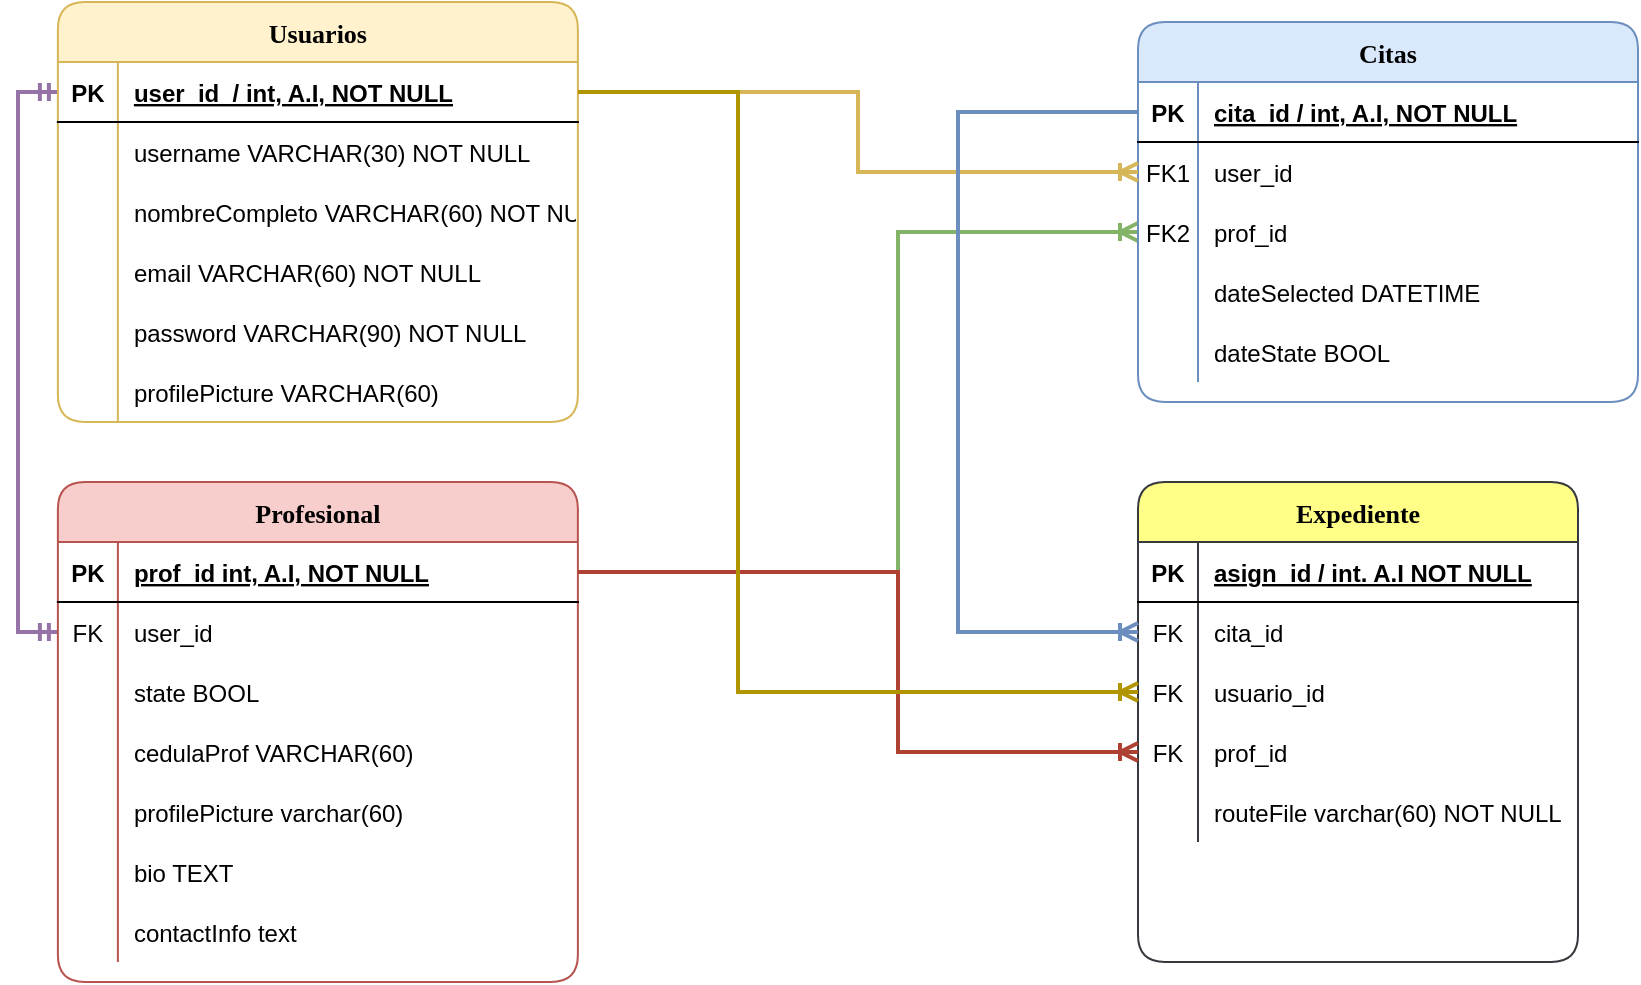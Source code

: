 <mxfile version="13.7.8" type="github">
  <diagram id="R2lEEEUBdFMjLlhIrx00" name="Page-1">
    <mxGraphModel dx="947" dy="614" grid="1" gridSize="10" guides="1" tooltips="1" connect="1" arrows="1" fold="1" page="1" pageScale="1" pageWidth="1400" pageHeight="850" math="0" shadow="0" extFonts="Permanent Marker^https://fonts.googleapis.com/css?family=Permanent+Marker">
      <root>
        <mxCell id="0" />
        <mxCell id="1" parent="0" />
        <mxCell id="UuW7-CUPU-anisOgupDe-1" value="" style="fontSize=12;html=1;endArrow=ERmandOne;startArrow=ERmandOne;entryX=0;entryY=0.5;entryDx=0;entryDy=0;edgeStyle=orthogonalEdgeStyle;exitX=0;exitY=0.5;exitDx=0;exitDy=0;rounded=0;fillColor=#e1d5e7;strokeColor=#9673a6;strokeWidth=2;" edge="1" parent="1" source="J3xqP743sK3EJzSPP5r_-4" target="C-vyLk0tnHw3VtMMgP7b-24">
          <mxGeometry width="100" height="100" relative="1" as="geometry">
            <mxPoint x="429.94" y="430" as="sourcePoint" />
            <mxPoint x="459.94" y="300" as="targetPoint" />
            <Array as="points">
              <mxPoint x="40" y="355" />
              <mxPoint x="40" y="85" />
            </Array>
          </mxGeometry>
        </mxCell>
        <mxCell id="UuW7-CUPU-anisOgupDe-6" value="" style="edgeStyle=orthogonalEdgeStyle;fontSize=12;html=1;endArrow=ERoneToMany;exitX=1;exitY=0.5;exitDx=0;exitDy=0;entryX=0;entryY=0.5;entryDx=0;entryDy=0;rounded=0;strokeWidth=2;gradientColor=#97d077;fillColor=#d5e8d4;strokeColor=#82b366;" edge="1" parent="1" source="C-vyLk0tnHw3VtMMgP7b-14" target="C-vyLk0tnHw3VtMMgP7b-9">
          <mxGeometry width="100" height="100" relative="1" as="geometry">
            <mxPoint x="400" y="400" as="sourcePoint" />
            <mxPoint x="500" y="300" as="targetPoint" />
            <Array as="points">
              <mxPoint x="480" y="325" />
              <mxPoint x="480" y="155" />
            </Array>
          </mxGeometry>
        </mxCell>
        <mxCell id="C-vyLk0tnHw3VtMMgP7b-2" value="Citas" style="shape=table;startSize=30;container=1;collapsible=1;childLayout=tableLayout;fixedRows=1;rowLines=0;fontStyle=1;align=center;resizeLast=1;fillColor=#dae8fc;strokeColor=#6c8ebf;fontFamily=Verdana;fontSize=13;rounded=1;" parent="1" vertex="1">
          <mxGeometry x="600" y="50" width="250" height="190" as="geometry" />
        </mxCell>
        <mxCell id="C-vyLk0tnHw3VtMMgP7b-3" value="" style="shape=partialRectangle;collapsible=0;dropTarget=0;pointerEvents=0;fillColor=none;points=[[0,0.5],[1,0.5]];portConstraint=eastwest;top=0;left=0;right=0;bottom=1;" parent="C-vyLk0tnHw3VtMMgP7b-2" vertex="1">
          <mxGeometry y="30" width="250" height="30" as="geometry" />
        </mxCell>
        <mxCell id="C-vyLk0tnHw3VtMMgP7b-4" value="PK" style="shape=partialRectangle;overflow=hidden;connectable=0;fillColor=none;top=0;left=0;bottom=0;right=0;fontStyle=1;" parent="C-vyLk0tnHw3VtMMgP7b-3" vertex="1">
          <mxGeometry width="30" height="30" as="geometry" />
        </mxCell>
        <mxCell id="C-vyLk0tnHw3VtMMgP7b-5" value="cita_id / int, A.I, NOT NULL " style="shape=partialRectangle;overflow=hidden;connectable=0;fillColor=none;top=0;left=0;bottom=0;right=0;align=left;spacingLeft=6;fontStyle=5;" parent="C-vyLk0tnHw3VtMMgP7b-3" vertex="1">
          <mxGeometry x="30" width="220" height="30" as="geometry" />
        </mxCell>
        <mxCell id="C-vyLk0tnHw3VtMMgP7b-6" value="" style="shape=partialRectangle;collapsible=0;dropTarget=0;pointerEvents=0;fillColor=none;points=[[0,0.5],[1,0.5]];portConstraint=eastwest;top=0;left=0;right=0;bottom=0;" parent="C-vyLk0tnHw3VtMMgP7b-2" vertex="1">
          <mxGeometry y="60" width="250" height="30" as="geometry" />
        </mxCell>
        <mxCell id="C-vyLk0tnHw3VtMMgP7b-7" value="FK1" style="shape=partialRectangle;overflow=hidden;connectable=0;fillColor=none;top=0;left=0;bottom=0;right=0;" parent="C-vyLk0tnHw3VtMMgP7b-6" vertex="1">
          <mxGeometry width="30" height="30" as="geometry" />
        </mxCell>
        <mxCell id="C-vyLk0tnHw3VtMMgP7b-8" value="user_id " style="shape=partialRectangle;overflow=hidden;connectable=0;fillColor=none;top=0;left=0;bottom=0;right=0;align=left;spacingLeft=6;" parent="C-vyLk0tnHw3VtMMgP7b-6" vertex="1">
          <mxGeometry x="30" width="220" height="30" as="geometry" />
        </mxCell>
        <mxCell id="C-vyLk0tnHw3VtMMgP7b-9" value="" style="shape=partialRectangle;collapsible=0;dropTarget=0;pointerEvents=0;fillColor=none;points=[[0,0.5],[1,0.5]];portConstraint=eastwest;top=0;left=0;right=0;bottom=0;" parent="C-vyLk0tnHw3VtMMgP7b-2" vertex="1">
          <mxGeometry y="90" width="250" height="30" as="geometry" />
        </mxCell>
        <mxCell id="C-vyLk0tnHw3VtMMgP7b-10" value="FK2" style="shape=partialRectangle;overflow=hidden;connectable=0;fillColor=none;top=0;left=0;bottom=0;right=0;" parent="C-vyLk0tnHw3VtMMgP7b-9" vertex="1">
          <mxGeometry width="30" height="30" as="geometry" />
        </mxCell>
        <mxCell id="C-vyLk0tnHw3VtMMgP7b-11" value="prof_id" style="shape=partialRectangle;overflow=hidden;connectable=0;fillColor=none;top=0;left=0;bottom=0;right=0;align=left;spacingLeft=6;" parent="C-vyLk0tnHw3VtMMgP7b-9" vertex="1">
          <mxGeometry x="30" width="220" height="30" as="geometry" />
        </mxCell>
        <mxCell id="Ir2a-8KX2j7MGqZvmRHL-17" style="shape=partialRectangle;collapsible=0;dropTarget=0;pointerEvents=0;fillColor=none;points=[[0,0.5],[1,0.5]];portConstraint=eastwest;top=0;left=0;right=0;bottom=0;" parent="C-vyLk0tnHw3VtMMgP7b-2" vertex="1">
          <mxGeometry y="120" width="250" height="30" as="geometry" />
        </mxCell>
        <mxCell id="Ir2a-8KX2j7MGqZvmRHL-18" style="shape=partialRectangle;overflow=hidden;connectable=0;fillColor=none;top=0;left=0;bottom=0;right=0;" parent="Ir2a-8KX2j7MGqZvmRHL-17" vertex="1">
          <mxGeometry width="30" height="30" as="geometry" />
        </mxCell>
        <mxCell id="Ir2a-8KX2j7MGqZvmRHL-19" value="dateSelected DATETIME" style="shape=partialRectangle;overflow=hidden;connectable=0;fillColor=none;top=0;left=0;bottom=0;right=0;align=left;spacingLeft=6;" parent="Ir2a-8KX2j7MGqZvmRHL-17" vertex="1">
          <mxGeometry x="30" width="220" height="30" as="geometry" />
        </mxCell>
        <mxCell id="Ir2a-8KX2j7MGqZvmRHL-20" style="shape=partialRectangle;collapsible=0;dropTarget=0;pointerEvents=0;fillColor=none;points=[[0,0.5],[1,0.5]];portConstraint=eastwest;top=0;left=0;right=0;bottom=0;" parent="C-vyLk0tnHw3VtMMgP7b-2" vertex="1">
          <mxGeometry y="150" width="250" height="30" as="geometry" />
        </mxCell>
        <mxCell id="Ir2a-8KX2j7MGqZvmRHL-21" style="shape=partialRectangle;overflow=hidden;connectable=0;fillColor=none;top=0;left=0;bottom=0;right=0;" parent="Ir2a-8KX2j7MGqZvmRHL-20" vertex="1">
          <mxGeometry width="30" height="30" as="geometry" />
        </mxCell>
        <mxCell id="Ir2a-8KX2j7MGqZvmRHL-22" value="dateState BOOL" style="shape=partialRectangle;overflow=hidden;connectable=0;fillColor=none;top=0;left=0;bottom=0;right=0;align=left;spacingLeft=6;" parent="Ir2a-8KX2j7MGqZvmRHL-20" vertex="1">
          <mxGeometry x="30" width="220" height="30" as="geometry" />
        </mxCell>
        <mxCell id="C-vyLk0tnHw3VtMMgP7b-23" value="Usuarios" style="shape=table;startSize=30;container=1;collapsible=1;childLayout=tableLayout;fixedRows=1;rowLines=0;fontStyle=1;align=center;resizeLast=1;fontSize=13;fillColor=#fff2cc;strokeColor=#d6b656;fontFamily=Verdana;gradientDirection=west;labelBackgroundColor=none;labelBorderColor=none;labelPosition=center;verticalLabelPosition=middle;verticalAlign=middle;rounded=1;shadow=0;sketch=0;" parent="1" vertex="1">
          <mxGeometry x="59.94" y="40" width="260" height="210" as="geometry">
            <mxRectangle x="120" y="120" width="90" height="30" as="alternateBounds" />
          </mxGeometry>
        </mxCell>
        <mxCell id="C-vyLk0tnHw3VtMMgP7b-24" value="" style="shape=partialRectangle;collapsible=0;dropTarget=0;pointerEvents=0;fillColor=none;points=[[0,0.5],[1,0.5]];portConstraint=eastwest;top=0;left=0;right=0;bottom=1;" parent="C-vyLk0tnHw3VtMMgP7b-23" vertex="1">
          <mxGeometry y="30" width="260" height="30" as="geometry" />
        </mxCell>
        <mxCell id="C-vyLk0tnHw3VtMMgP7b-25" value="PK" style="shape=partialRectangle;overflow=hidden;connectable=0;fillColor=none;top=0;left=0;bottom=0;right=0;fontStyle=1;" parent="C-vyLk0tnHw3VtMMgP7b-24" vertex="1">
          <mxGeometry width="30" height="30" as="geometry" />
        </mxCell>
        <mxCell id="C-vyLk0tnHw3VtMMgP7b-26" value="user_id  / int, A.I, NOT NULL " style="shape=partialRectangle;overflow=hidden;connectable=0;fillColor=none;top=0;left=0;bottom=0;right=0;align=left;spacingLeft=6;fontStyle=5;" parent="C-vyLk0tnHw3VtMMgP7b-24" vertex="1">
          <mxGeometry x="30" width="230" height="30" as="geometry" />
        </mxCell>
        <mxCell id="C-vyLk0tnHw3VtMMgP7b-27" value="" style="shape=partialRectangle;collapsible=0;dropTarget=0;pointerEvents=0;fillColor=none;points=[[0,0.5],[1,0.5]];portConstraint=eastwest;top=0;left=0;right=0;bottom=0;" parent="C-vyLk0tnHw3VtMMgP7b-23" vertex="1">
          <mxGeometry y="60" width="260" height="30" as="geometry" />
        </mxCell>
        <mxCell id="C-vyLk0tnHw3VtMMgP7b-28" value="" style="shape=partialRectangle;overflow=hidden;connectable=0;fillColor=none;top=0;left=0;bottom=0;right=0;" parent="C-vyLk0tnHw3VtMMgP7b-27" vertex="1">
          <mxGeometry width="30" height="30" as="geometry" />
        </mxCell>
        <mxCell id="C-vyLk0tnHw3VtMMgP7b-29" value="username VARCHAR(30) NOT NULL" style="shape=partialRectangle;overflow=hidden;connectable=0;fillColor=none;top=0;left=0;bottom=0;right=0;align=left;spacingLeft=6;" parent="C-vyLk0tnHw3VtMMgP7b-27" vertex="1">
          <mxGeometry x="30" width="230" height="30" as="geometry" />
        </mxCell>
        <mxCell id="Ir2a-8KX2j7MGqZvmRHL-5" style="shape=partialRectangle;collapsible=0;dropTarget=0;pointerEvents=0;fillColor=none;points=[[0,0.5],[1,0.5]];portConstraint=eastwest;top=0;left=0;right=0;bottom=0;" parent="C-vyLk0tnHw3VtMMgP7b-23" vertex="1">
          <mxGeometry y="90" width="260" height="30" as="geometry" />
        </mxCell>
        <mxCell id="Ir2a-8KX2j7MGqZvmRHL-6" style="shape=partialRectangle;overflow=hidden;connectable=0;fillColor=none;top=0;left=0;bottom=0;right=0;" parent="Ir2a-8KX2j7MGqZvmRHL-5" vertex="1">
          <mxGeometry width="30" height="30" as="geometry" />
        </mxCell>
        <mxCell id="Ir2a-8KX2j7MGqZvmRHL-7" value="nombreCompleto VARCHAR(60) NOT NULL" style="shape=partialRectangle;overflow=hidden;connectable=0;top=0;left=0;bottom=0;right=0;align=left;spacingLeft=6;fillColor=none;strokeWidth=6;shadow=0;sketch=0;" parent="Ir2a-8KX2j7MGqZvmRHL-5" vertex="1">
          <mxGeometry x="30" width="230" height="30" as="geometry" />
        </mxCell>
        <mxCell id="Ir2a-8KX2j7MGqZvmRHL-2" style="shape=partialRectangle;collapsible=0;dropTarget=0;pointerEvents=0;fillColor=none;points=[[0,0.5],[1,0.5]];portConstraint=eastwest;top=0;left=0;right=0;bottom=0;" parent="C-vyLk0tnHw3VtMMgP7b-23" vertex="1">
          <mxGeometry y="120" width="260" height="30" as="geometry" />
        </mxCell>
        <mxCell id="Ir2a-8KX2j7MGqZvmRHL-3" style="shape=partialRectangle;overflow=hidden;connectable=0;fillColor=none;top=0;left=0;bottom=0;right=0;" parent="Ir2a-8KX2j7MGqZvmRHL-2" vertex="1">
          <mxGeometry width="30" height="30" as="geometry" />
        </mxCell>
        <mxCell id="Ir2a-8KX2j7MGqZvmRHL-4" value="email VARCHAR(60) NOT NULL" style="shape=partialRectangle;overflow=hidden;connectable=0;fillColor=none;top=0;left=0;bottom=0;right=0;align=left;spacingLeft=6;" parent="Ir2a-8KX2j7MGqZvmRHL-2" vertex="1">
          <mxGeometry x="30" width="230" height="30" as="geometry" />
        </mxCell>
        <mxCell id="Ir2a-8KX2j7MGqZvmRHL-11" style="shape=partialRectangle;collapsible=0;dropTarget=0;pointerEvents=0;fillColor=none;points=[[0,0.5],[1,0.5]];portConstraint=eastwest;top=0;left=0;right=0;bottom=0;" parent="C-vyLk0tnHw3VtMMgP7b-23" vertex="1">
          <mxGeometry y="150" width="260" height="30" as="geometry" />
        </mxCell>
        <mxCell id="Ir2a-8KX2j7MGqZvmRHL-12" style="shape=partialRectangle;overflow=hidden;connectable=0;fillColor=none;top=0;left=0;bottom=0;right=0;" parent="Ir2a-8KX2j7MGqZvmRHL-11" vertex="1">
          <mxGeometry width="30" height="30" as="geometry" />
        </mxCell>
        <mxCell id="Ir2a-8KX2j7MGqZvmRHL-13" value="password VARCHAR(90) NOT NULL" style="shape=partialRectangle;overflow=hidden;connectable=0;fillColor=none;top=0;left=0;bottom=0;right=0;align=left;spacingLeft=6;" parent="Ir2a-8KX2j7MGqZvmRHL-11" vertex="1">
          <mxGeometry x="30" width="230" height="30" as="geometry" />
        </mxCell>
        <mxCell id="Ir2a-8KX2j7MGqZvmRHL-8" style="shape=partialRectangle;collapsible=0;dropTarget=0;pointerEvents=0;fillColor=none;points=[[0,0.5],[1,0.5]];portConstraint=eastwest;top=0;left=0;right=0;bottom=0;" parent="C-vyLk0tnHw3VtMMgP7b-23" vertex="1">
          <mxGeometry y="180" width="260" height="30" as="geometry" />
        </mxCell>
        <mxCell id="Ir2a-8KX2j7MGqZvmRHL-9" style="shape=partialRectangle;overflow=hidden;connectable=0;fillColor=none;top=0;left=0;bottom=0;right=0;" parent="Ir2a-8KX2j7MGqZvmRHL-8" vertex="1">
          <mxGeometry width="30" height="30" as="geometry" />
        </mxCell>
        <mxCell id="Ir2a-8KX2j7MGqZvmRHL-10" value="profilePicture VARCHAR(60)" style="shape=partialRectangle;overflow=hidden;connectable=0;fillColor=none;top=0;left=0;bottom=0;right=0;align=left;spacingLeft=6;" parent="Ir2a-8KX2j7MGqZvmRHL-8" vertex="1">
          <mxGeometry x="30" width="230" height="30" as="geometry" />
        </mxCell>
        <mxCell id="C-vyLk0tnHw3VtMMgP7b-13" value="Profesional" style="shape=table;startSize=30;container=1;collapsible=1;childLayout=tableLayout;fixedRows=1;rowLines=0;fontStyle=1;align=center;resizeLast=1;fillColor=#f8cecc;strokeColor=#b85450;fontFamily=Verdana;fontSize=13;rounded=1;" parent="1" vertex="1">
          <mxGeometry x="59.94" y="280" width="260" height="250" as="geometry" />
        </mxCell>
        <mxCell id="C-vyLk0tnHw3VtMMgP7b-14" value="" style="shape=partialRectangle;collapsible=0;dropTarget=0;pointerEvents=0;fillColor=none;points=[[0,0.5],[1,0.5]];portConstraint=eastwest;top=0;left=0;right=0;bottom=1;" parent="C-vyLk0tnHw3VtMMgP7b-13" vertex="1">
          <mxGeometry y="30" width="260" height="30" as="geometry" />
        </mxCell>
        <mxCell id="C-vyLk0tnHw3VtMMgP7b-15" value="PK" style="shape=partialRectangle;overflow=hidden;connectable=0;fillColor=none;top=0;left=0;bottom=0;right=0;fontStyle=1;" parent="C-vyLk0tnHw3VtMMgP7b-14" vertex="1">
          <mxGeometry width="30" height="30" as="geometry" />
        </mxCell>
        <mxCell id="C-vyLk0tnHw3VtMMgP7b-16" value="prof_id int, A.I, NOT NULL " style="shape=partialRectangle;overflow=hidden;connectable=0;fillColor=none;top=0;left=0;bottom=0;right=0;align=left;spacingLeft=6;fontStyle=5;" parent="C-vyLk0tnHw3VtMMgP7b-14" vertex="1">
          <mxGeometry x="30" width="230" height="30" as="geometry" />
        </mxCell>
        <mxCell id="J3xqP743sK3EJzSPP5r_-4" style="shape=partialRectangle;collapsible=0;dropTarget=0;pointerEvents=0;fillColor=none;points=[[0,0.5],[1,0.5]];portConstraint=eastwest;top=0;left=0;right=0;bottom=0;" parent="C-vyLk0tnHw3VtMMgP7b-13" vertex="1">
          <mxGeometry y="60" width="260" height="30" as="geometry" />
        </mxCell>
        <mxCell id="J3xqP743sK3EJzSPP5r_-5" value="FK" style="shape=partialRectangle;overflow=hidden;connectable=0;fillColor=none;top=0;left=0;bottom=0;right=0;" parent="J3xqP743sK3EJzSPP5r_-4" vertex="1">
          <mxGeometry width="30" height="30" as="geometry" />
        </mxCell>
        <mxCell id="J3xqP743sK3EJzSPP5r_-6" value="user_id" style="shape=partialRectangle;overflow=hidden;connectable=0;fillColor=none;top=0;left=0;bottom=0;right=0;align=left;spacingLeft=6;" parent="J3xqP743sK3EJzSPP5r_-4" vertex="1">
          <mxGeometry x="30" width="230" height="30" as="geometry" />
        </mxCell>
        <mxCell id="UuW7-CUPU-anisOgupDe-3" style="shape=partialRectangle;collapsible=0;dropTarget=0;pointerEvents=0;fillColor=none;points=[[0,0.5],[1,0.5]];portConstraint=eastwest;top=0;left=0;right=0;bottom=0;" vertex="1" parent="C-vyLk0tnHw3VtMMgP7b-13">
          <mxGeometry y="90" width="260" height="30" as="geometry" />
        </mxCell>
        <mxCell id="UuW7-CUPU-anisOgupDe-4" style="shape=partialRectangle;overflow=hidden;connectable=0;fillColor=none;top=0;left=0;bottom=0;right=0;" vertex="1" parent="UuW7-CUPU-anisOgupDe-3">
          <mxGeometry width="30" height="30" as="geometry" />
        </mxCell>
        <mxCell id="UuW7-CUPU-anisOgupDe-5" value="state BOOL" style="shape=partialRectangle;overflow=hidden;connectable=0;fillColor=none;top=0;left=0;bottom=0;right=0;align=left;spacingLeft=6;" vertex="1" parent="UuW7-CUPU-anisOgupDe-3">
          <mxGeometry x="30" width="230" height="30" as="geometry" />
        </mxCell>
        <mxCell id="J3xqP743sK3EJzSPP5r_-16" style="shape=partialRectangle;collapsible=0;dropTarget=0;pointerEvents=0;fillColor=none;points=[[0,0.5],[1,0.5]];portConstraint=eastwest;top=0;left=0;right=0;bottom=0;" parent="C-vyLk0tnHw3VtMMgP7b-13" vertex="1">
          <mxGeometry y="120" width="260" height="30" as="geometry" />
        </mxCell>
        <mxCell id="J3xqP743sK3EJzSPP5r_-17" style="shape=partialRectangle;overflow=hidden;connectable=0;fillColor=none;top=0;left=0;bottom=0;right=0;" parent="J3xqP743sK3EJzSPP5r_-16" vertex="1">
          <mxGeometry width="30" height="30" as="geometry" />
        </mxCell>
        <mxCell id="J3xqP743sK3EJzSPP5r_-18" value="cedulaProf VARCHAR(60)" style="shape=partialRectangle;overflow=hidden;connectable=0;fillColor=none;top=0;left=0;bottom=0;right=0;align=left;spacingLeft=6;" parent="J3xqP743sK3EJzSPP5r_-16" vertex="1">
          <mxGeometry x="30" width="230" height="30" as="geometry" />
        </mxCell>
        <mxCell id="J3xqP743sK3EJzSPP5r_-7" style="shape=partialRectangle;collapsible=0;dropTarget=0;pointerEvents=0;fillColor=none;points=[[0,0.5],[1,0.5]];portConstraint=eastwest;top=0;left=0;right=0;bottom=0;" parent="C-vyLk0tnHw3VtMMgP7b-13" vertex="1">
          <mxGeometry y="150" width="260" height="30" as="geometry" />
        </mxCell>
        <mxCell id="J3xqP743sK3EJzSPP5r_-8" style="shape=partialRectangle;overflow=hidden;connectable=0;fillColor=none;top=0;left=0;bottom=0;right=0;" parent="J3xqP743sK3EJzSPP5r_-7" vertex="1">
          <mxGeometry width="30" height="30" as="geometry" />
        </mxCell>
        <mxCell id="J3xqP743sK3EJzSPP5r_-9" value="profilePicture varchar(60)" style="shape=partialRectangle;overflow=hidden;connectable=0;fillColor=none;top=0;left=0;bottom=0;right=0;align=left;spacingLeft=6;" parent="J3xqP743sK3EJzSPP5r_-7" vertex="1">
          <mxGeometry x="30" width="230" height="30" as="geometry" />
        </mxCell>
        <mxCell id="J3xqP743sK3EJzSPP5r_-10" style="shape=partialRectangle;collapsible=0;dropTarget=0;pointerEvents=0;fillColor=none;points=[[0,0.5],[1,0.5]];portConstraint=eastwest;top=0;left=0;right=0;bottom=0;" parent="C-vyLk0tnHw3VtMMgP7b-13" vertex="1">
          <mxGeometry y="180" width="260" height="30" as="geometry" />
        </mxCell>
        <mxCell id="J3xqP743sK3EJzSPP5r_-11" style="shape=partialRectangle;overflow=hidden;connectable=0;fillColor=none;top=0;left=0;bottom=0;right=0;" parent="J3xqP743sK3EJzSPP5r_-10" vertex="1">
          <mxGeometry width="30" height="30" as="geometry" />
        </mxCell>
        <mxCell id="J3xqP743sK3EJzSPP5r_-12" value="bio TEXT " style="shape=partialRectangle;overflow=hidden;connectable=0;fillColor=none;top=0;left=0;bottom=0;right=0;align=left;spacingLeft=6;" parent="J3xqP743sK3EJzSPP5r_-10" vertex="1">
          <mxGeometry x="30" width="230" height="30" as="geometry" />
        </mxCell>
        <mxCell id="J3xqP743sK3EJzSPP5r_-13" style="shape=partialRectangle;collapsible=0;dropTarget=0;pointerEvents=0;fillColor=none;points=[[0,0.5],[1,0.5]];portConstraint=eastwest;top=0;left=0;right=0;bottom=0;" parent="C-vyLk0tnHw3VtMMgP7b-13" vertex="1">
          <mxGeometry y="210" width="260" height="30" as="geometry" />
        </mxCell>
        <mxCell id="J3xqP743sK3EJzSPP5r_-14" style="shape=partialRectangle;overflow=hidden;connectable=0;fillColor=none;top=0;left=0;bottom=0;right=0;" parent="J3xqP743sK3EJzSPP5r_-13" vertex="1">
          <mxGeometry width="30" height="30" as="geometry" />
        </mxCell>
        <mxCell id="J3xqP743sK3EJzSPP5r_-15" value="contactInfo text" style="shape=partialRectangle;overflow=hidden;connectable=0;fillColor=none;top=0;left=0;bottom=0;right=0;align=left;spacingLeft=6;" parent="J3xqP743sK3EJzSPP5r_-13" vertex="1">
          <mxGeometry x="30" width="230" height="30" as="geometry" />
        </mxCell>
        <mxCell id="UuW7-CUPU-anisOgupDe-7" value="" style="edgeStyle=orthogonalEdgeStyle;fontSize=12;html=1;endArrow=ERoneToMany;exitX=1;exitY=0.5;exitDx=0;exitDy=0;entryX=0;entryY=0.5;entryDx=0;entryDy=0;fillColor=#fff2cc;strokeColor=#d6b656;strokeWidth=2;rounded=0;" edge="1" parent="1" source="C-vyLk0tnHw3VtMMgP7b-24" target="C-vyLk0tnHw3VtMMgP7b-6">
          <mxGeometry width="100" height="100" relative="1" as="geometry">
            <mxPoint x="270.0" y="170" as="sourcePoint" />
            <mxPoint x="550.06" as="targetPoint" />
            <Array as="points">
              <mxPoint x="460" y="85" />
              <mxPoint x="460" y="125" />
            </Array>
          </mxGeometry>
        </mxCell>
        <mxCell id="A-4_NvtZdJEjRp3BMl4C-5" value="Expediente" style="shape=table;startSize=30;container=1;collapsible=1;childLayout=tableLayout;fixedRows=1;rowLines=0;fontStyle=1;align=center;resizeLast=1;rounded=1;shadow=0;labelBackgroundColor=none;sketch=0;fontFamily=Verdana;fontSize=13;html=0;fillColor=#ffff88;strokeColor=#36393d;" parent="1" vertex="1">
          <mxGeometry x="600" y="280" width="220" height="240" as="geometry" />
        </mxCell>
        <mxCell id="A-4_NvtZdJEjRp3BMl4C-6" value="" style="shape=partialRectangle;collapsible=0;dropTarget=0;pointerEvents=0;fillColor=none;top=0;left=0;bottom=1;right=0;points=[[0,0.5],[1,0.5]];portConstraint=eastwest;" parent="A-4_NvtZdJEjRp3BMl4C-5" vertex="1">
          <mxGeometry y="30" width="220" height="30" as="geometry" />
        </mxCell>
        <mxCell id="A-4_NvtZdJEjRp3BMl4C-7" value="PK" style="shape=partialRectangle;connectable=0;fillColor=none;top=0;left=0;bottom=0;right=0;fontStyle=1;overflow=hidden;" parent="A-4_NvtZdJEjRp3BMl4C-6" vertex="1">
          <mxGeometry width="30" height="30" as="geometry" />
        </mxCell>
        <mxCell id="A-4_NvtZdJEjRp3BMl4C-8" value="asign_id / int. A.I NOT NULL" style="shape=partialRectangle;connectable=0;fillColor=none;top=0;left=0;bottom=0;right=0;align=left;spacingLeft=6;fontStyle=5;overflow=hidden;" parent="A-4_NvtZdJEjRp3BMl4C-6" vertex="1">
          <mxGeometry x="30" width="190" height="30" as="geometry" />
        </mxCell>
        <mxCell id="A-4_NvtZdJEjRp3BMl4C-9" value="" style="shape=partialRectangle;collapsible=0;dropTarget=0;pointerEvents=0;fillColor=none;top=0;left=0;bottom=0;right=0;points=[[0,0.5],[1,0.5]];portConstraint=eastwest;" parent="A-4_NvtZdJEjRp3BMl4C-5" vertex="1">
          <mxGeometry y="60" width="220" height="30" as="geometry" />
        </mxCell>
        <mxCell id="A-4_NvtZdJEjRp3BMl4C-10" value="FK" style="shape=partialRectangle;connectable=0;fillColor=none;top=0;left=0;bottom=0;right=0;editable=1;overflow=hidden;" parent="A-4_NvtZdJEjRp3BMl4C-9" vertex="1">
          <mxGeometry width="30" height="30" as="geometry" />
        </mxCell>
        <mxCell id="A-4_NvtZdJEjRp3BMl4C-11" value="cita_id" style="shape=partialRectangle;connectable=0;fillColor=none;top=0;left=0;bottom=0;right=0;align=left;spacingLeft=6;overflow=hidden;" parent="A-4_NvtZdJEjRp3BMl4C-9" vertex="1">
          <mxGeometry x="30" width="190" height="30" as="geometry" />
        </mxCell>
        <mxCell id="A-4_NvtZdJEjRp3BMl4C-12" value="" style="shape=partialRectangle;collapsible=0;dropTarget=0;pointerEvents=0;fillColor=none;top=0;left=0;bottom=0;right=0;points=[[0,0.5],[1,0.5]];portConstraint=eastwest;" parent="A-4_NvtZdJEjRp3BMl4C-5" vertex="1">
          <mxGeometry y="90" width="220" height="30" as="geometry" />
        </mxCell>
        <mxCell id="A-4_NvtZdJEjRp3BMl4C-13" value="FK" style="shape=partialRectangle;connectable=0;fillColor=none;top=0;left=0;bottom=0;right=0;editable=1;overflow=hidden;" parent="A-4_NvtZdJEjRp3BMl4C-12" vertex="1">
          <mxGeometry width="30" height="30" as="geometry" />
        </mxCell>
        <mxCell id="A-4_NvtZdJEjRp3BMl4C-14" value="usuario_id" style="shape=partialRectangle;connectable=0;fillColor=none;top=0;left=0;bottom=0;right=0;align=left;spacingLeft=6;overflow=hidden;" parent="A-4_NvtZdJEjRp3BMl4C-12" vertex="1">
          <mxGeometry x="30" width="190" height="30" as="geometry" />
        </mxCell>
        <mxCell id="A-4_NvtZdJEjRp3BMl4C-15" value="" style="shape=partialRectangle;collapsible=0;dropTarget=0;pointerEvents=0;fillColor=none;top=0;left=0;bottom=0;right=0;points=[[0,0.5],[1,0.5]];portConstraint=eastwest;" parent="A-4_NvtZdJEjRp3BMl4C-5" vertex="1">
          <mxGeometry y="120" width="220" height="30" as="geometry" />
        </mxCell>
        <mxCell id="A-4_NvtZdJEjRp3BMl4C-16" value="FK" style="shape=partialRectangle;connectable=0;fillColor=none;top=0;left=0;bottom=0;right=0;editable=1;overflow=hidden;" parent="A-4_NvtZdJEjRp3BMl4C-15" vertex="1">
          <mxGeometry width="30" height="30" as="geometry" />
        </mxCell>
        <mxCell id="A-4_NvtZdJEjRp3BMl4C-17" value="prof_id" style="shape=partialRectangle;connectable=0;fillColor=none;top=0;left=0;bottom=0;right=0;align=left;spacingLeft=6;overflow=hidden;" parent="A-4_NvtZdJEjRp3BMl4C-15" vertex="1">
          <mxGeometry x="30" width="190" height="30" as="geometry" />
        </mxCell>
        <mxCell id="A-4_NvtZdJEjRp3BMl4C-22" style="shape=partialRectangle;collapsible=0;dropTarget=0;pointerEvents=0;fillColor=none;top=0;left=0;bottom=0;right=0;points=[[0,0.5],[1,0.5]];portConstraint=eastwest;" parent="A-4_NvtZdJEjRp3BMl4C-5" vertex="1">
          <mxGeometry y="150" width="220" height="30" as="geometry" />
        </mxCell>
        <mxCell id="A-4_NvtZdJEjRp3BMl4C-23" style="shape=partialRectangle;connectable=0;fillColor=none;top=0;left=0;bottom=0;right=0;editable=1;overflow=hidden;" parent="A-4_NvtZdJEjRp3BMl4C-22" vertex="1">
          <mxGeometry width="30" height="30" as="geometry" />
        </mxCell>
        <mxCell id="A-4_NvtZdJEjRp3BMl4C-24" value="routeFile varchar(60) NOT NULL" style="shape=partialRectangle;connectable=0;fillColor=none;top=0;left=0;bottom=0;right=0;align=left;spacingLeft=6;overflow=hidden;" parent="A-4_NvtZdJEjRp3BMl4C-22" vertex="1">
          <mxGeometry x="30" width="190" height="30" as="geometry" />
        </mxCell>
        <mxCell id="UuW7-CUPU-anisOgupDe-8" value="" style="edgeStyle=orthogonalEdgeStyle;fontSize=12;html=1;endArrow=ERoneToMany;exitX=1;exitY=0.5;exitDx=0;exitDy=0;entryX=0;entryY=0.5;entryDx=0;entryDy=0;rounded=0;fillColor=#fad9d5;strokeColor=#ae4132;strokeWidth=2;" edge="1" parent="1" source="C-vyLk0tnHw3VtMMgP7b-14" target="A-4_NvtZdJEjRp3BMl4C-15">
          <mxGeometry width="100" height="100" relative="1" as="geometry">
            <mxPoint x="329.94" y="450" as="sourcePoint" />
            <mxPoint x="610" y="280" as="targetPoint" />
            <Array as="points">
              <mxPoint x="480" y="325" />
              <mxPoint x="480" y="415" />
            </Array>
          </mxGeometry>
        </mxCell>
        <mxCell id="UuW7-CUPU-anisOgupDe-9" value="" style="edgeStyle=orthogonalEdgeStyle;fontSize=12;html=1;endArrow=ERoneToMany;exitX=1;exitY=0.5;exitDx=0;exitDy=0;entryX=0;entryY=0.5;entryDx=0;entryDy=0;fillColor=#e3c800;strokeColor=#B09500;rounded=0;strokeWidth=2;" edge="1" parent="1" source="C-vyLk0tnHw3VtMMgP7b-24" target="A-4_NvtZdJEjRp3BMl4C-12">
          <mxGeometry width="100" height="100" relative="1" as="geometry">
            <mxPoint x="339.94" y="345" as="sourcePoint" />
            <mxPoint x="620" y="175" as="targetPoint" />
            <Array as="points">
              <mxPoint x="400" y="85" />
              <mxPoint x="400" y="385" />
            </Array>
          </mxGeometry>
        </mxCell>
        <mxCell id="UuW7-CUPU-anisOgupDe-11" value="" style="edgeStyle=orthogonalEdgeStyle;fontSize=12;html=1;endArrow=ERoneToMany;exitX=0;exitY=0.5;exitDx=0;exitDy=0;entryX=0;entryY=0.5;entryDx=0;entryDy=0;fillColor=#dae8fc;strokeColor=#6c8ebf;strokeWidth=2;rounded=0;" edge="1" parent="1" source="C-vyLk0tnHw3VtMMgP7b-3" target="A-4_NvtZdJEjRp3BMl4C-9">
          <mxGeometry width="100" height="100" relative="1" as="geometry">
            <mxPoint x="359.94" y="365" as="sourcePoint" />
            <mxPoint x="560" y="330" as="targetPoint" />
            <Array as="points">
              <mxPoint x="510" y="95" />
              <mxPoint x="510" y="355" />
            </Array>
          </mxGeometry>
        </mxCell>
      </root>
    </mxGraphModel>
  </diagram>
</mxfile>
